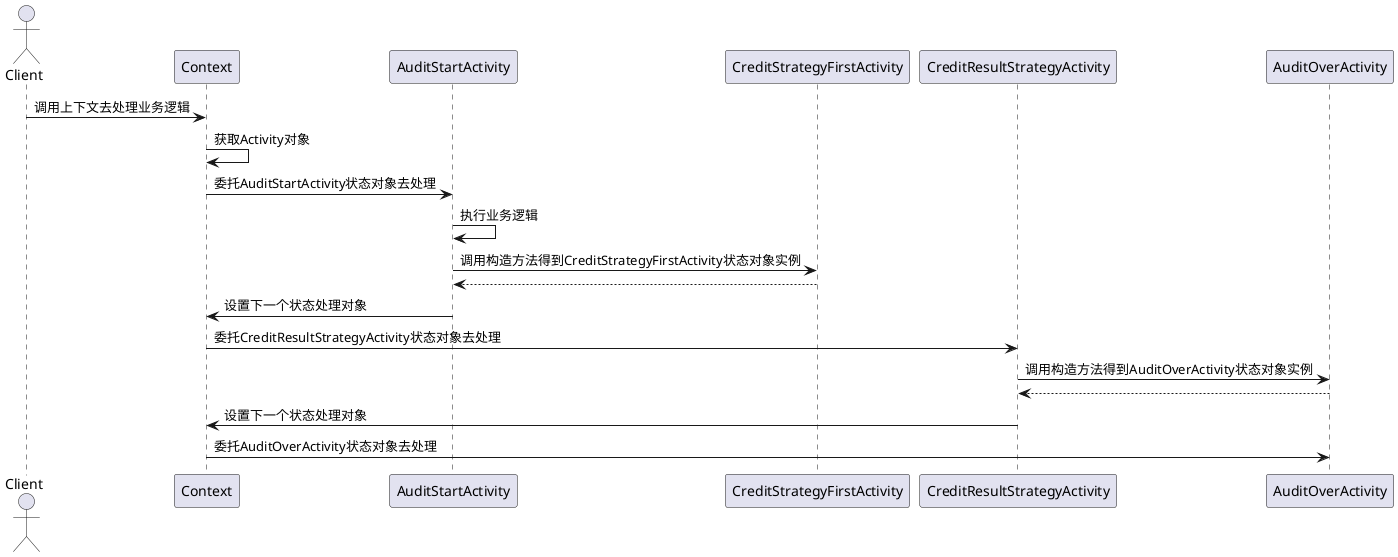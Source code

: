 @startuml
actor Client
participant Context
participant AuditStartActivity
participant CreditStrategyFirstActivity
participant CreditResultStrategyActivity
participant AuditOverActivity
Client -> Context: 调用上下文去处理业务逻辑
Context -> Context: 获取Activity对象
Context -> AuditStartActivity: 委托AuditStartActivity状态对象去处理
AuditStartActivity->AuditStartActivity:执行业务逻辑
AuditStartActivity -> CreditStrategyFirstActivity:调用构造方法得到CreditStrategyFirstActivity状态对象实例
CreditStrategyFirstActivity --> AuditStartActivity
AuditStartActivity -> Context:设置下一个状态处理对象
Context-> CreditResultStrategyActivity: 委托CreditResultStrategyActivity状态对象去处理
CreditResultStrategyActivity -> AuditOverActivity:调用构造方法得到AuditOverActivity状态对象实例
AuditOverActivity--> CreditResultStrategyActivity
CreditResultStrategyActivity -> Context:设置下一个状态处理对象
Context->AuditOverActivity:委托AuditOverActivity状态对象去处理
@enduml